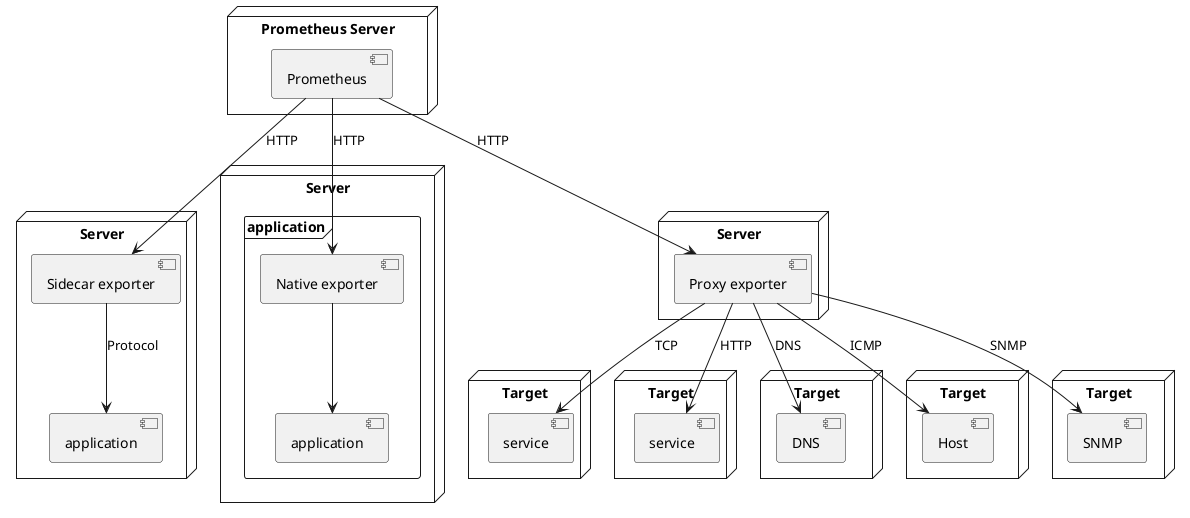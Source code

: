@startuml

node "Prometheus Server" {
	[Prometheus]
}

node "Server" as ProxyServer {
	[Proxy exporter]
}

node "Server" as SidecarServer {
	[Sidecar exporter]
	[application] as sidecar_app
	[Sidecar exporter] --> sidecar_app : Protocol
}

node "Server" as NativeServer {
	frame "application" {
		[Native exporter]
		[application] as native_app
	}
	[Native exporter] --> native_app
}

node "Target" as Target1 {
	[service] as service1
}

node "Target" as Target2 {
	[service] as service2
}

node "Target" as Target3 {
	[DNS]
}

node "Target" as Target4 {
	[Host]
}

node "Target" as Target5 {
	[SNMP]
}

[Prometheus] --> [Proxy exporter] : HTTP
[Prometheus] --> [Sidecar exporter] : HTTP
[Prometheus] --> [Native exporter] : HTTP

[Proxy exporter] --> [Host] : ICMP
[Proxy exporter] --> service1 : TCP
[Proxy exporter] --> service2 : HTTP
[Proxy exporter] --> [DNS] : DNS
[Proxy exporter] --> [SNMP]: SNMP

@enduml
